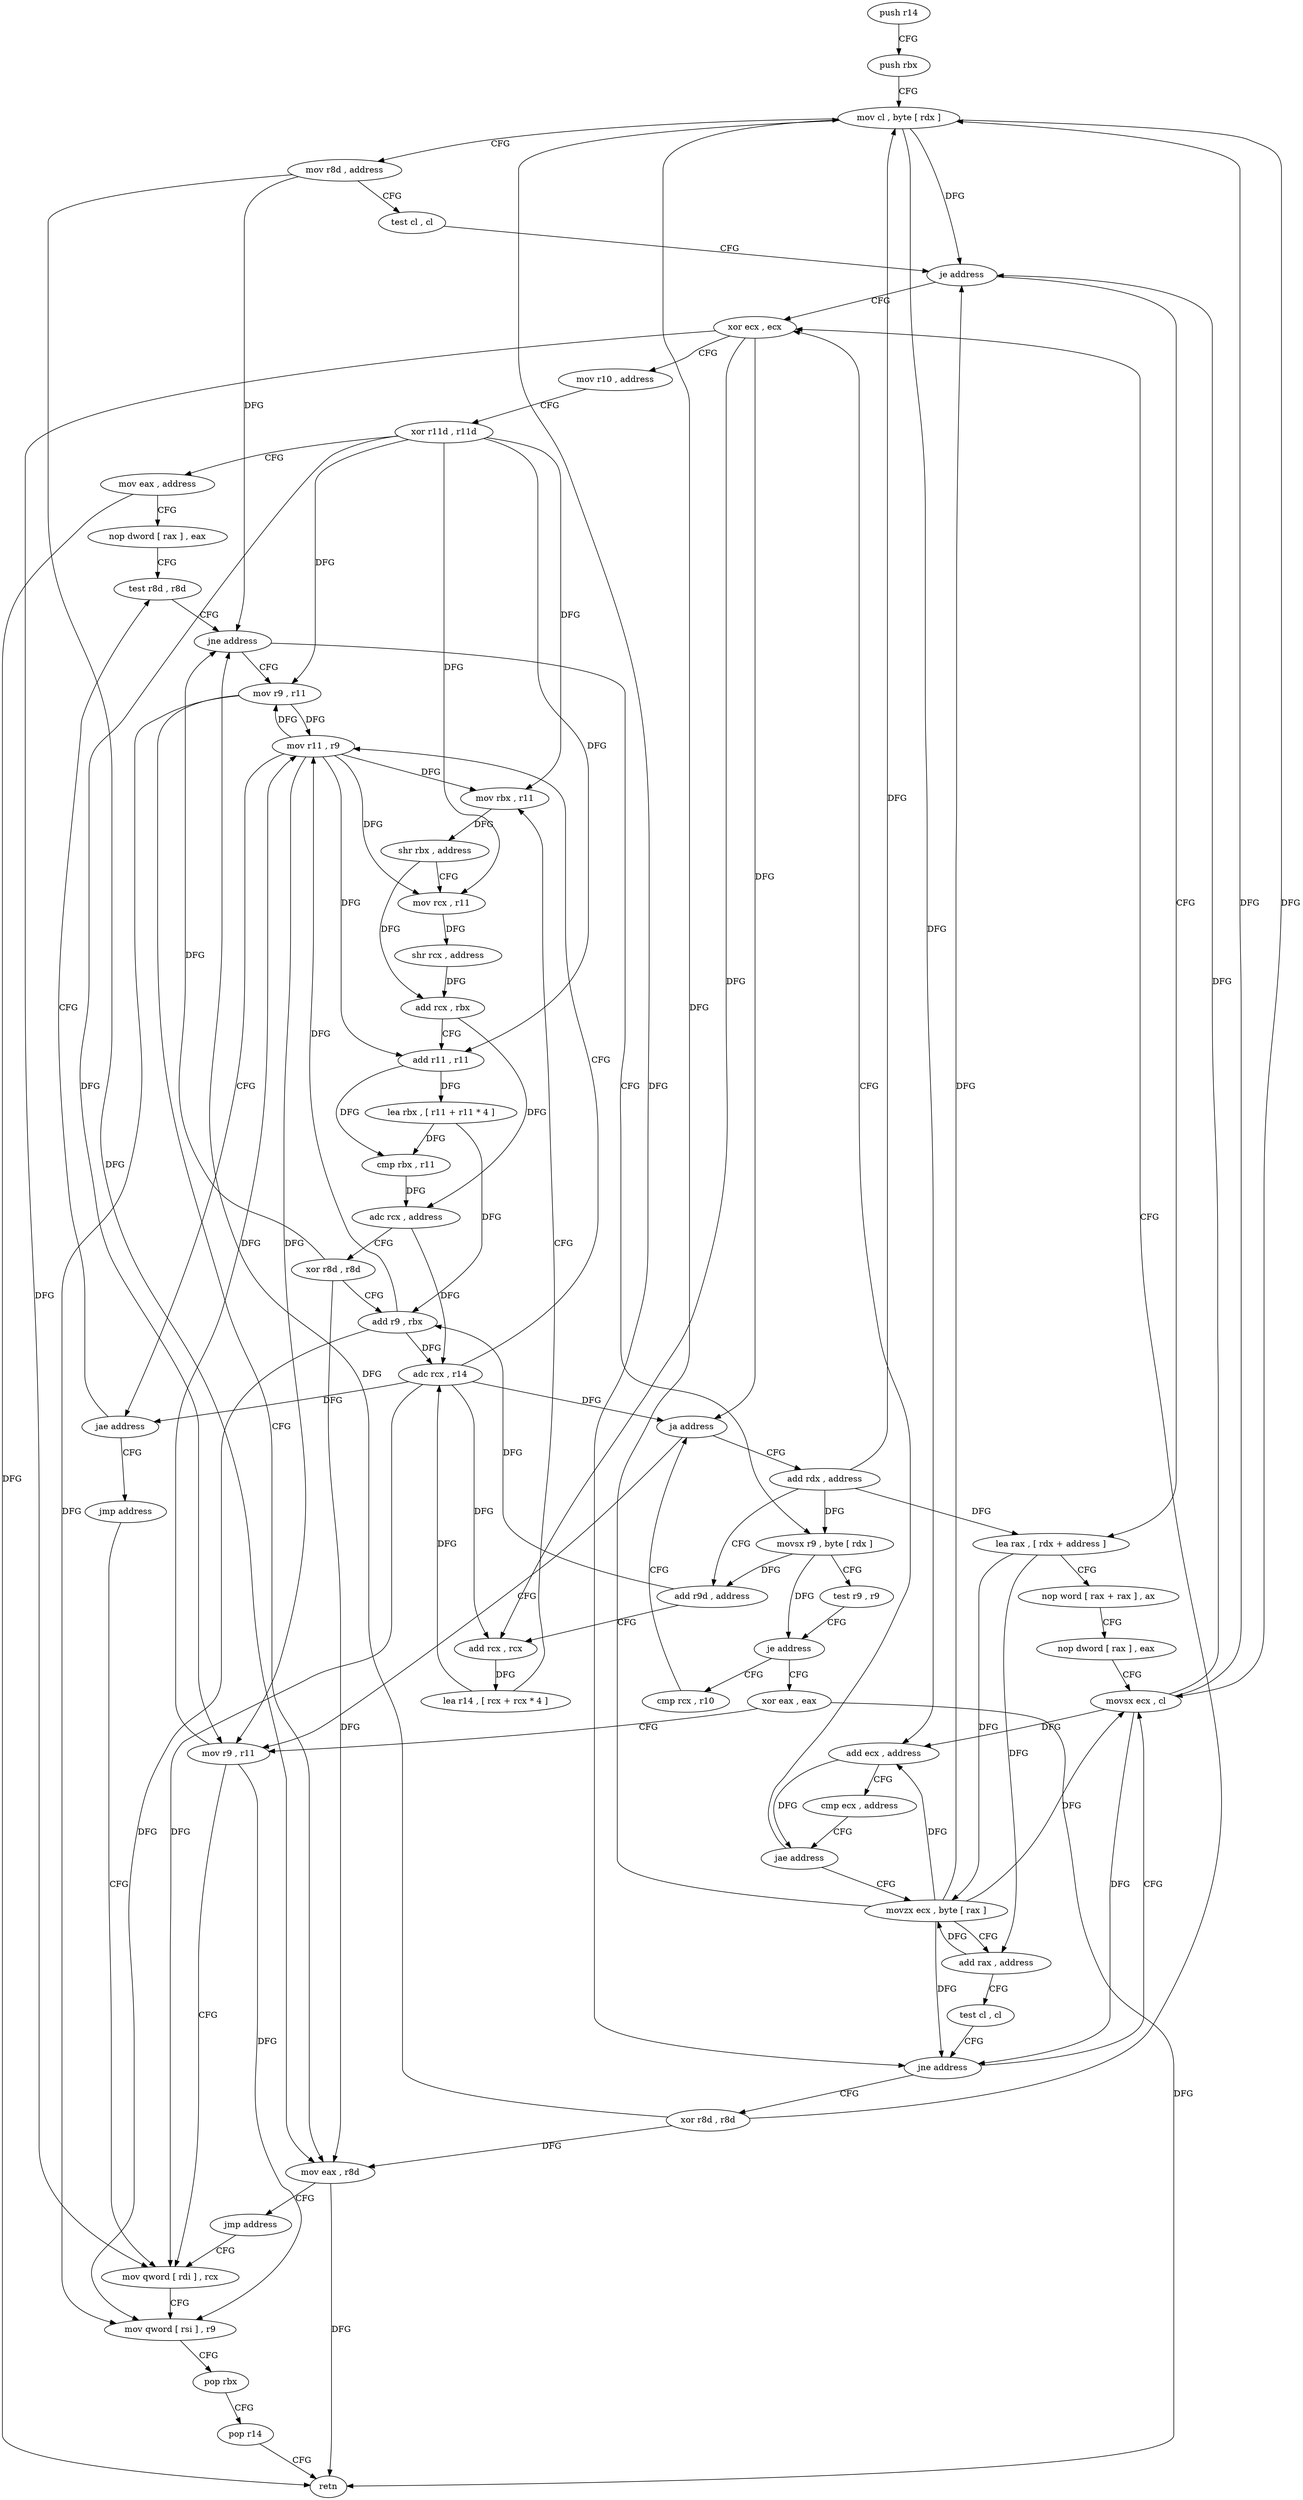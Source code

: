 digraph "func" {
"4204688" [label = "push r14" ]
"4204690" [label = "push rbx" ]
"4204691" [label = "mov cl , byte [ rdx ]" ]
"4204693" [label = "mov r8d , address" ]
"4204699" [label = "test cl , cl" ]
"4204701" [label = "je address" ]
"4204745" [label = "xor ecx , ecx" ]
"4204703" [label = "lea rax , [ rdx + address ]" ]
"4204747" [label = "mov r10 , address" ]
"4204757" [label = "xor r11d , r11d" ]
"4204760" [label = "mov eax , address" ]
"4204765" [label = "nop dword [ rax ] , eax" ]
"4204768" [label = "test r8d , r8d" ]
"4204707" [label = "nop word [ rax + rax ] , ax" ]
"4204717" [label = "nop dword [ rax ] , eax" ]
"4204720" [label = "movsx ecx , cl" ]
"4204849" [label = "mov r9 , r11" ]
"4204852" [label = "mov eax , r8d" ]
"4204855" [label = "jmp address" ]
"4204862" [label = "mov qword [ rdi ] , rcx" ]
"4204773" [label = "movsx r9 , byte [ rdx ]" ]
"4204777" [label = "test r9 , r9" ]
"4204780" [label = "je address" ]
"4204857" [label = "xor eax , eax" ]
"4204782" [label = "cmp rcx , r10" ]
"4204731" [label = "movzx ecx , byte [ rax ]" ]
"4204734" [label = "add rax , address" ]
"4204738" [label = "test cl , cl" ]
"4204740" [label = "jne address" ]
"4204742" [label = "xor r8d , r8d" ]
"4204865" [label = "mov qword [ rsi ] , r9" ]
"4204868" [label = "pop rbx" ]
"4204869" [label = "pop r14" ]
"4204871" [label = "retn" ]
"4204859" [label = "mov r9 , r11" ]
"4204785" [label = "ja address" ]
"4204787" [label = "add rdx , address" ]
"4204723" [label = "add ecx , address" ]
"4204726" [label = "cmp ecx , address" ]
"4204729" [label = "jae address" ]
"4204791" [label = "add r9d , address" ]
"4204795" [label = "add rcx , rcx" ]
"4204798" [label = "lea r14 , [ rcx + rcx * 4 ]" ]
"4204802" [label = "mov rbx , r11" ]
"4204805" [label = "shr rbx , address" ]
"4204809" [label = "mov rcx , r11" ]
"4204812" [label = "shr rcx , address" ]
"4204816" [label = "add rcx , rbx" ]
"4204819" [label = "add r11 , r11" ]
"4204822" [label = "lea rbx , [ r11 + r11 * 4 ]" ]
"4204826" [label = "cmp rbx , r11" ]
"4204829" [label = "adc rcx , address" ]
"4204833" [label = "xor r8d , r8d" ]
"4204836" [label = "add r9 , rbx" ]
"4204839" [label = "adc rcx , r14" ]
"4204842" [label = "mov r11 , r9" ]
"4204845" [label = "jae address" ]
"4204847" [label = "jmp address" ]
"4204771" [label = "jne address" ]
"4204688" -> "4204690" [ label = "CFG" ]
"4204690" -> "4204691" [ label = "CFG" ]
"4204691" -> "4204693" [ label = "CFG" ]
"4204691" -> "4204701" [ label = "DFG" ]
"4204691" -> "4204720" [ label = "DFG" ]
"4204691" -> "4204723" [ label = "DFG" ]
"4204691" -> "4204740" [ label = "DFG" ]
"4204693" -> "4204699" [ label = "CFG" ]
"4204693" -> "4204771" [ label = "DFG" ]
"4204693" -> "4204852" [ label = "DFG" ]
"4204699" -> "4204701" [ label = "CFG" ]
"4204701" -> "4204745" [ label = "CFG" ]
"4204701" -> "4204703" [ label = "CFG" ]
"4204745" -> "4204747" [ label = "CFG" ]
"4204745" -> "4204862" [ label = "DFG" ]
"4204745" -> "4204785" [ label = "DFG" ]
"4204745" -> "4204795" [ label = "DFG" ]
"4204703" -> "4204707" [ label = "CFG" ]
"4204703" -> "4204731" [ label = "DFG" ]
"4204703" -> "4204734" [ label = "DFG" ]
"4204747" -> "4204757" [ label = "CFG" ]
"4204757" -> "4204760" [ label = "CFG" ]
"4204757" -> "4204849" [ label = "DFG" ]
"4204757" -> "4204859" [ label = "DFG" ]
"4204757" -> "4204802" [ label = "DFG" ]
"4204757" -> "4204809" [ label = "DFG" ]
"4204757" -> "4204819" [ label = "DFG" ]
"4204760" -> "4204765" [ label = "CFG" ]
"4204760" -> "4204871" [ label = "DFG" ]
"4204765" -> "4204768" [ label = "CFG" ]
"4204768" -> "4204771" [ label = "CFG" ]
"4204707" -> "4204717" [ label = "CFG" ]
"4204717" -> "4204720" [ label = "CFG" ]
"4204720" -> "4204723" [ label = "DFG" ]
"4204720" -> "4204701" [ label = "DFG" ]
"4204720" -> "4204691" [ label = "DFG" ]
"4204720" -> "4204740" [ label = "DFG" ]
"4204849" -> "4204852" [ label = "CFG" ]
"4204849" -> "4204865" [ label = "DFG" ]
"4204849" -> "4204842" [ label = "DFG" ]
"4204852" -> "4204855" [ label = "CFG" ]
"4204852" -> "4204871" [ label = "DFG" ]
"4204855" -> "4204862" [ label = "CFG" ]
"4204862" -> "4204865" [ label = "CFG" ]
"4204773" -> "4204777" [ label = "CFG" ]
"4204773" -> "4204780" [ label = "DFG" ]
"4204773" -> "4204791" [ label = "DFG" ]
"4204777" -> "4204780" [ label = "CFG" ]
"4204780" -> "4204857" [ label = "CFG" ]
"4204780" -> "4204782" [ label = "CFG" ]
"4204857" -> "4204859" [ label = "CFG" ]
"4204857" -> "4204871" [ label = "DFG" ]
"4204782" -> "4204785" [ label = "CFG" ]
"4204731" -> "4204734" [ label = "CFG" ]
"4204731" -> "4204701" [ label = "DFG" ]
"4204731" -> "4204720" [ label = "DFG" ]
"4204731" -> "4204723" [ label = "DFG" ]
"4204731" -> "4204691" [ label = "DFG" ]
"4204731" -> "4204740" [ label = "DFG" ]
"4204734" -> "4204738" [ label = "CFG" ]
"4204734" -> "4204731" [ label = "DFG" ]
"4204738" -> "4204740" [ label = "CFG" ]
"4204740" -> "4204720" [ label = "CFG" ]
"4204740" -> "4204742" [ label = "CFG" ]
"4204742" -> "4204745" [ label = "CFG" ]
"4204742" -> "4204771" [ label = "DFG" ]
"4204742" -> "4204852" [ label = "DFG" ]
"4204865" -> "4204868" [ label = "CFG" ]
"4204868" -> "4204869" [ label = "CFG" ]
"4204869" -> "4204871" [ label = "CFG" ]
"4204859" -> "4204862" [ label = "CFG" ]
"4204859" -> "4204865" [ label = "DFG" ]
"4204859" -> "4204842" [ label = "DFG" ]
"4204785" -> "4204859" [ label = "CFG" ]
"4204785" -> "4204787" [ label = "CFG" ]
"4204787" -> "4204791" [ label = "CFG" ]
"4204787" -> "4204691" [ label = "DFG" ]
"4204787" -> "4204703" [ label = "DFG" ]
"4204787" -> "4204773" [ label = "DFG" ]
"4204723" -> "4204726" [ label = "CFG" ]
"4204723" -> "4204729" [ label = "DFG" ]
"4204726" -> "4204729" [ label = "CFG" ]
"4204729" -> "4204745" [ label = "CFG" ]
"4204729" -> "4204731" [ label = "CFG" ]
"4204791" -> "4204795" [ label = "CFG" ]
"4204791" -> "4204836" [ label = "DFG" ]
"4204795" -> "4204798" [ label = "DFG" ]
"4204798" -> "4204802" [ label = "CFG" ]
"4204798" -> "4204839" [ label = "DFG" ]
"4204802" -> "4204805" [ label = "DFG" ]
"4204805" -> "4204809" [ label = "CFG" ]
"4204805" -> "4204816" [ label = "DFG" ]
"4204809" -> "4204812" [ label = "DFG" ]
"4204812" -> "4204816" [ label = "DFG" ]
"4204816" -> "4204819" [ label = "CFG" ]
"4204816" -> "4204829" [ label = "DFG" ]
"4204819" -> "4204822" [ label = "DFG" ]
"4204819" -> "4204826" [ label = "DFG" ]
"4204822" -> "4204826" [ label = "DFG" ]
"4204822" -> "4204836" [ label = "DFG" ]
"4204826" -> "4204829" [ label = "DFG" ]
"4204829" -> "4204833" [ label = "CFG" ]
"4204829" -> "4204839" [ label = "DFG" ]
"4204833" -> "4204836" [ label = "CFG" ]
"4204833" -> "4204771" [ label = "DFG" ]
"4204833" -> "4204852" [ label = "DFG" ]
"4204836" -> "4204839" [ label = "DFG" ]
"4204836" -> "4204865" [ label = "DFG" ]
"4204836" -> "4204842" [ label = "DFG" ]
"4204839" -> "4204842" [ label = "CFG" ]
"4204839" -> "4204862" [ label = "DFG" ]
"4204839" -> "4204785" [ label = "DFG" ]
"4204839" -> "4204795" [ label = "DFG" ]
"4204839" -> "4204845" [ label = "DFG" ]
"4204842" -> "4204845" [ label = "CFG" ]
"4204842" -> "4204849" [ label = "DFG" ]
"4204842" -> "4204859" [ label = "DFG" ]
"4204842" -> "4204802" [ label = "DFG" ]
"4204842" -> "4204809" [ label = "DFG" ]
"4204842" -> "4204819" [ label = "DFG" ]
"4204845" -> "4204768" [ label = "CFG" ]
"4204845" -> "4204847" [ label = "CFG" ]
"4204847" -> "4204862" [ label = "CFG" ]
"4204771" -> "4204849" [ label = "CFG" ]
"4204771" -> "4204773" [ label = "CFG" ]
}
